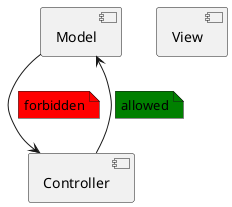 @startuml
[Model]
[Controller] 
[View]
[Model] --> [Controller]
note left on link #red: forbidden
[Controller] --> [Model]
note on link #green: allowed
@enduml